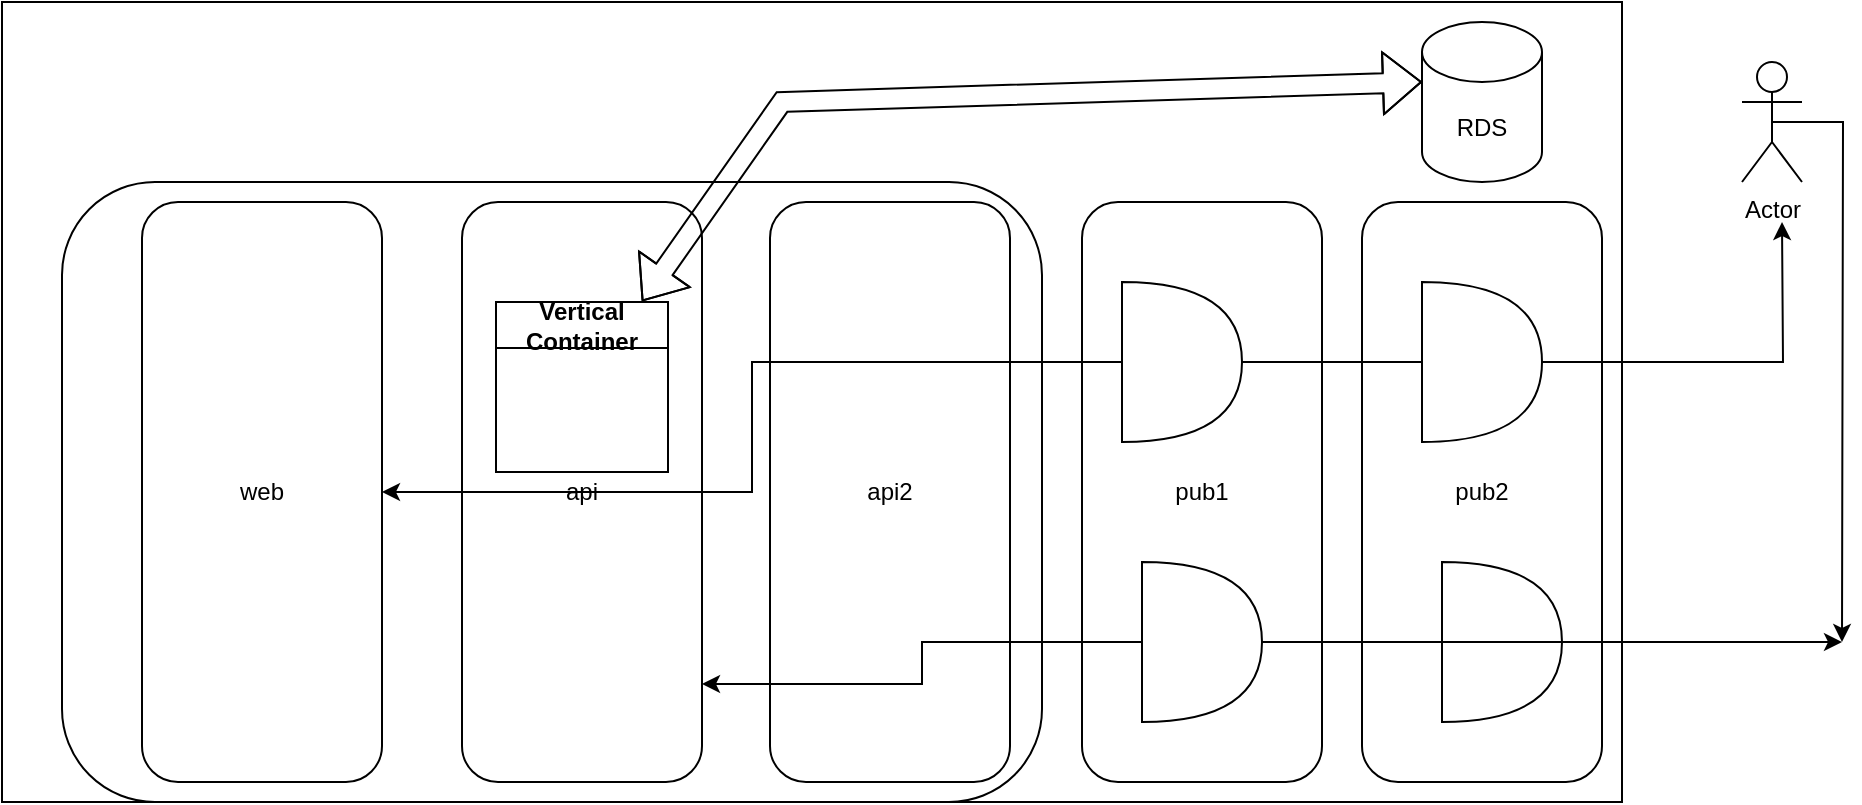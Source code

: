 <mxfile version="23.1.6" type="device">
  <diagram name="Page-1" id="XQVxtGu4eX-LHZyxRlIG">
    <mxGraphModel dx="1947" dy="481" grid="1" gridSize="10" guides="1" tooltips="1" connect="1" arrows="1" fold="1" page="1" pageScale="1" pageWidth="827" pageHeight="1169" math="0" shadow="0">
      <root>
        <mxCell id="0" />
        <mxCell id="1" parent="0" />
        <mxCell id="qHDuYNhqz52Dd_ajb72W-1" value="" style="whiteSpace=wrap;html=1;" vertex="1" parent="1">
          <mxGeometry x="-90" y="330" width="810" height="400" as="geometry" />
        </mxCell>
        <mxCell id="qHDuYNhqz52Dd_ajb72W-8" value="combo SG" style="rounded=1;whiteSpace=wrap;html=1;" vertex="1" parent="1">
          <mxGeometry x="-60" y="420" width="490" height="310" as="geometry" />
        </mxCell>
        <mxCell id="qHDuYNhqz52Dd_ajb72W-2" value="web" style="rounded=1;whiteSpace=wrap;html=1;" vertex="1" parent="1">
          <mxGeometry x="-20" y="430" width="120" height="290" as="geometry" />
        </mxCell>
        <mxCell id="qHDuYNhqz52Dd_ajb72W-3" value="api" style="rounded=1;whiteSpace=wrap;html=1;" vertex="1" parent="1">
          <mxGeometry x="140" y="430" width="120" height="290" as="geometry" />
        </mxCell>
        <mxCell id="qHDuYNhqz52Dd_ajb72W-4" value="api2" style="rounded=1;whiteSpace=wrap;html=1;" vertex="1" parent="1">
          <mxGeometry x="294" y="430" width="120" height="290" as="geometry" />
        </mxCell>
        <mxCell id="qHDuYNhqz52Dd_ajb72W-5" value="pub1" style="rounded=1;whiteSpace=wrap;html=1;" vertex="1" parent="1">
          <mxGeometry x="450" y="430" width="120" height="290" as="geometry" />
        </mxCell>
        <mxCell id="qHDuYNhqz52Dd_ajb72W-6" value="pub2" style="rounded=1;whiteSpace=wrap;html=1;" vertex="1" parent="1">
          <mxGeometry x="590" y="430" width="120" height="290" as="geometry" />
        </mxCell>
        <mxCell id="qHDuYNhqz52Dd_ajb72W-9" value="RDS" style="shape=cylinder3;whiteSpace=wrap;html=1;boundedLbl=1;backgroundOutline=1;size=15;" vertex="1" parent="1">
          <mxGeometry x="620" y="340" width="60" height="80" as="geometry" />
        </mxCell>
        <mxCell id="qHDuYNhqz52Dd_ajb72W-13" style="edgeStyle=orthogonalEdgeStyle;rounded=0;orthogonalLoop=1;jettySize=auto;html=1;exitX=1;exitY=0.5;exitDx=0;exitDy=0;exitPerimeter=0;" edge="1" parent="1" source="qHDuYNhqz52Dd_ajb72W-10">
          <mxGeometry relative="1" as="geometry">
            <mxPoint x="800" y="440" as="targetPoint" />
          </mxGeometry>
        </mxCell>
        <mxCell id="qHDuYNhqz52Dd_ajb72W-16" style="edgeStyle=orthogonalEdgeStyle;rounded=0;orthogonalLoop=1;jettySize=auto;html=1;exitX=0;exitY=0.5;exitDx=0;exitDy=0;exitPerimeter=0;entryX=1;entryY=0.5;entryDx=0;entryDy=0;" edge="1" parent="1" source="qHDuYNhqz52Dd_ajb72W-10" target="qHDuYNhqz52Dd_ajb72W-2">
          <mxGeometry relative="1" as="geometry" />
        </mxCell>
        <mxCell id="qHDuYNhqz52Dd_ajb72W-10" value="" style="shape=or;whiteSpace=wrap;html=1;" vertex="1" parent="1">
          <mxGeometry x="470" y="470" width="60" height="80" as="geometry" />
        </mxCell>
        <mxCell id="qHDuYNhqz52Dd_ajb72W-11" value="" style="shape=or;whiteSpace=wrap;html=1;" vertex="1" parent="1">
          <mxGeometry x="620" y="470" width="60" height="80" as="geometry" />
        </mxCell>
        <mxCell id="qHDuYNhqz52Dd_ajb72W-20" value="" style="shape=or;whiteSpace=wrap;html=1;" vertex="1" parent="1">
          <mxGeometry x="630" y="610" width="60" height="80" as="geometry" />
        </mxCell>
        <mxCell id="qHDuYNhqz52Dd_ajb72W-23" style="edgeStyle=orthogonalEdgeStyle;rounded=0;orthogonalLoop=1;jettySize=auto;html=1;exitX=1;exitY=0.5;exitDx=0;exitDy=0;exitPerimeter=0;" edge="1" parent="1" source="qHDuYNhqz52Dd_ajb72W-21">
          <mxGeometry relative="1" as="geometry">
            <mxPoint x="830" y="650" as="targetPoint" />
          </mxGeometry>
        </mxCell>
        <mxCell id="qHDuYNhqz52Dd_ajb72W-21" value="" style="shape=or;whiteSpace=wrap;html=1;" vertex="1" parent="1">
          <mxGeometry x="480" y="610" width="60" height="80" as="geometry" />
        </mxCell>
        <mxCell id="qHDuYNhqz52Dd_ajb72W-24" style="edgeStyle=orthogonalEdgeStyle;rounded=0;orthogonalLoop=1;jettySize=auto;html=1;entryX=1;entryY=0.831;entryDx=0;entryDy=0;entryPerimeter=0;" edge="1" parent="1" source="qHDuYNhqz52Dd_ajb72W-21" target="qHDuYNhqz52Dd_ajb72W-3">
          <mxGeometry relative="1" as="geometry" />
        </mxCell>
        <mxCell id="qHDuYNhqz52Dd_ajb72W-26" style="edgeStyle=orthogonalEdgeStyle;rounded=0;orthogonalLoop=1;jettySize=auto;html=1;exitX=0.5;exitY=0.5;exitDx=0;exitDy=0;exitPerimeter=0;" edge="1" parent="1" source="qHDuYNhqz52Dd_ajb72W-25">
          <mxGeometry relative="1" as="geometry">
            <mxPoint x="830" y="650" as="targetPoint" />
          </mxGeometry>
        </mxCell>
        <mxCell id="qHDuYNhqz52Dd_ajb72W-25" value="Actor" style="shape=umlActor;verticalLabelPosition=bottom;verticalAlign=top;html=1;outlineConnect=0;" vertex="1" parent="1">
          <mxGeometry x="780" y="360" width="30" height="60" as="geometry" />
        </mxCell>
        <mxCell id="qHDuYNhqz52Dd_ajb72W-32" value="" style="shape=flexArrow;endArrow=classic;startArrow=classic;html=1;rounded=0;" edge="1" parent="1">
          <mxGeometry width="100" height="100" relative="1" as="geometry">
            <mxPoint x="230" y="479.615" as="sourcePoint" />
            <mxPoint x="620" y="370" as="targetPoint" />
            <Array as="points">
              <mxPoint x="300" y="380" />
            </Array>
          </mxGeometry>
        </mxCell>
        <mxCell id="qHDuYNhqz52Dd_ajb72W-33" value="Vertical Container" style="swimlane;whiteSpace=wrap;html=1;" vertex="1" parent="1">
          <mxGeometry x="157" y="480" width="86" height="85" as="geometry" />
        </mxCell>
      </root>
    </mxGraphModel>
  </diagram>
</mxfile>
